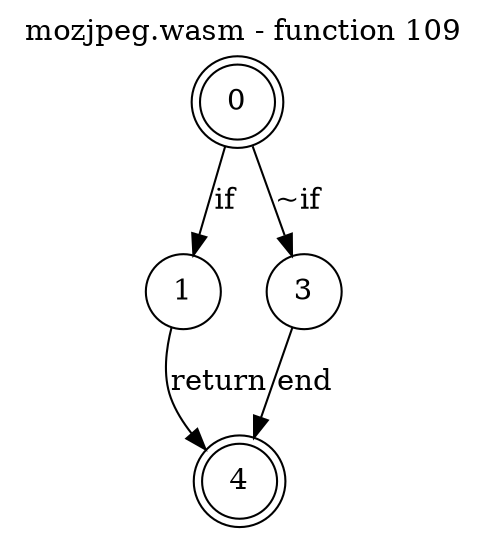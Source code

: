 digraph finite_state_machine {
    label = "mozjpeg.wasm - function 109"
    labelloc =  t
    labelfontsize = 16
    labelfontcolor = black
    labelfontname = "Helvetica"
    node [shape = doublecircle]; 0 4;
    node [shape = circle];
    0 -> 1[label="if"];
    0 -> 3[label="~if"];
    1 -> 4[label="return"];
    3 -> 4[label="end"];
}
